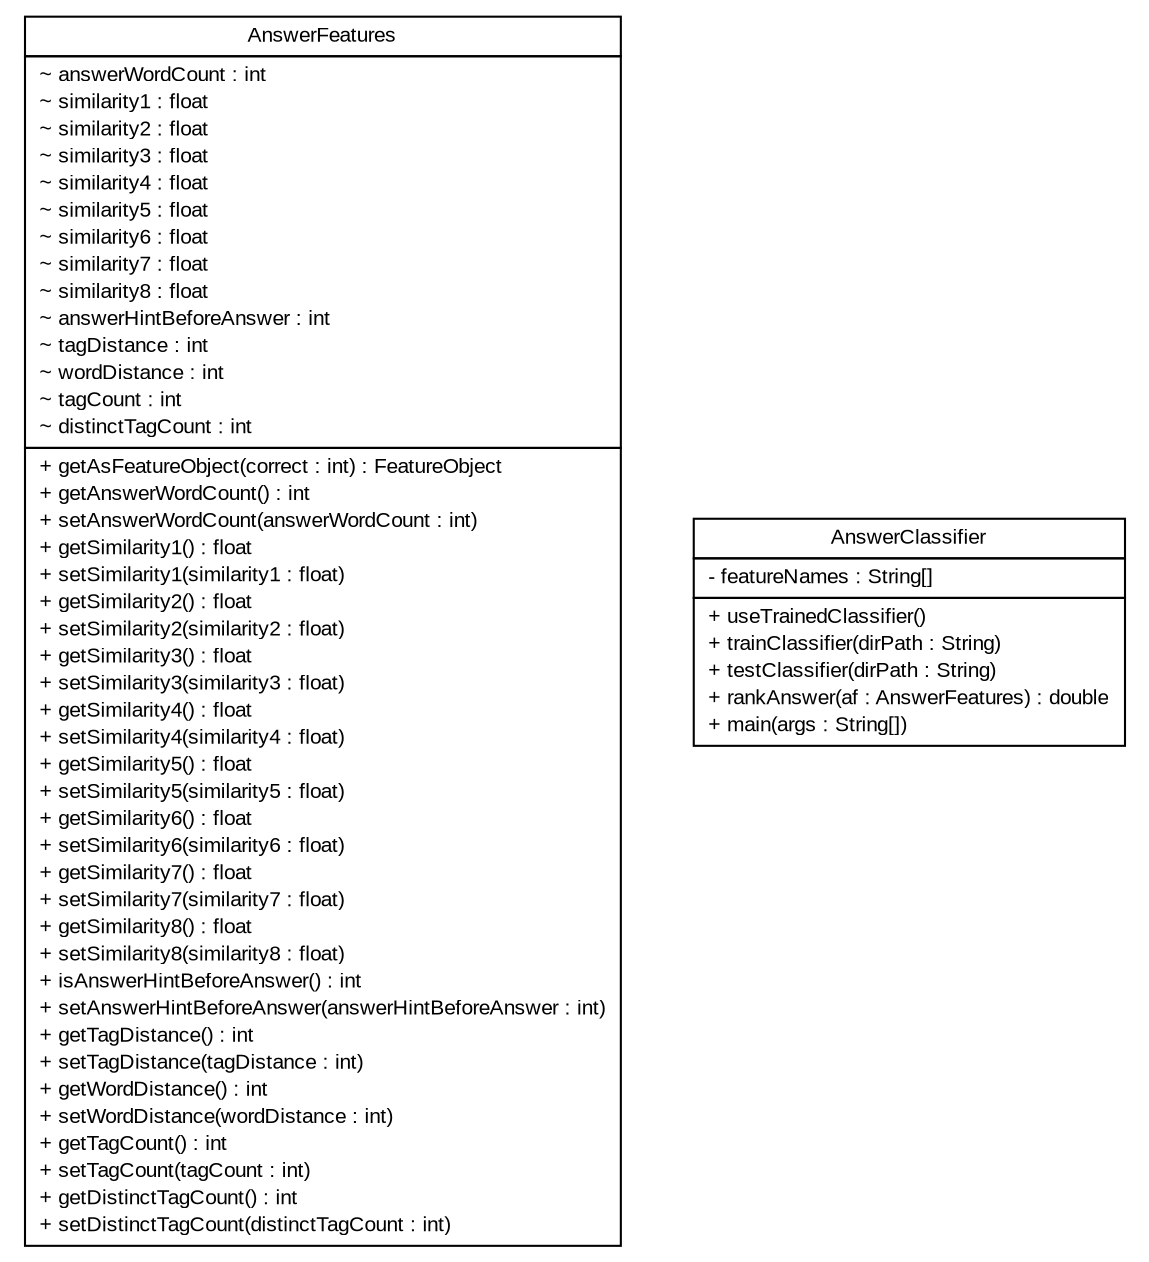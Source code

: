 #!/usr/local/bin/dot
#
# Class diagram 
# Generated by UMLGraph version 5.2 (http://www.umlgraph.org/)
#

digraph G {
	edge [fontname="arial",fontsize=10,labelfontname="arial",labelfontsize=10];
	node [fontname="arial",fontsize=10,shape=plaintext];
	nodesep=0.25;
	ranksep=0.5;
	// tud.iir.classification.qa.AnswerFeatures
	c945 [label=<<table title="tud.iir.classification.qa.AnswerFeatures" border="0" cellborder="1" cellspacing="0" cellpadding="2" port="p" href="./AnswerFeatures.html">
		<tr><td><table border="0" cellspacing="0" cellpadding="1">
<tr><td align="center" balign="center"> AnswerFeatures </td></tr>
		</table></td></tr>
		<tr><td><table border="0" cellspacing="0" cellpadding="1">
<tr><td align="left" balign="left"> ~ answerWordCount : int </td></tr>
<tr><td align="left" balign="left"> ~ similarity1 : float </td></tr>
<tr><td align="left" balign="left"> ~ similarity2 : float </td></tr>
<tr><td align="left" balign="left"> ~ similarity3 : float </td></tr>
<tr><td align="left" balign="left"> ~ similarity4 : float </td></tr>
<tr><td align="left" balign="left"> ~ similarity5 : float </td></tr>
<tr><td align="left" balign="left"> ~ similarity6 : float </td></tr>
<tr><td align="left" balign="left"> ~ similarity7 : float </td></tr>
<tr><td align="left" balign="left"> ~ similarity8 : float </td></tr>
<tr><td align="left" balign="left"> ~ answerHintBeforeAnswer : int </td></tr>
<tr><td align="left" balign="left"> ~ tagDistance : int </td></tr>
<tr><td align="left" balign="left"> ~ wordDistance : int </td></tr>
<tr><td align="left" balign="left"> ~ tagCount : int </td></tr>
<tr><td align="left" balign="left"> ~ distinctTagCount : int </td></tr>
		</table></td></tr>
		<tr><td><table border="0" cellspacing="0" cellpadding="1">
<tr><td align="left" balign="left"> + getAsFeatureObject(correct : int) : FeatureObject </td></tr>
<tr><td align="left" balign="left"> + getAnswerWordCount() : int </td></tr>
<tr><td align="left" balign="left"> + setAnswerWordCount(answerWordCount : int) </td></tr>
<tr><td align="left" balign="left"> + getSimilarity1() : float </td></tr>
<tr><td align="left" balign="left"> + setSimilarity1(similarity1 : float) </td></tr>
<tr><td align="left" balign="left"> + getSimilarity2() : float </td></tr>
<tr><td align="left" balign="left"> + setSimilarity2(similarity2 : float) </td></tr>
<tr><td align="left" balign="left"> + getSimilarity3() : float </td></tr>
<tr><td align="left" balign="left"> + setSimilarity3(similarity3 : float) </td></tr>
<tr><td align="left" balign="left"> + getSimilarity4() : float </td></tr>
<tr><td align="left" balign="left"> + setSimilarity4(similarity4 : float) </td></tr>
<tr><td align="left" balign="left"> + getSimilarity5() : float </td></tr>
<tr><td align="left" balign="left"> + setSimilarity5(similarity5 : float) </td></tr>
<tr><td align="left" balign="left"> + getSimilarity6() : float </td></tr>
<tr><td align="left" balign="left"> + setSimilarity6(similarity6 : float) </td></tr>
<tr><td align="left" balign="left"> + getSimilarity7() : float </td></tr>
<tr><td align="left" balign="left"> + setSimilarity7(similarity7 : float) </td></tr>
<tr><td align="left" balign="left"> + getSimilarity8() : float </td></tr>
<tr><td align="left" balign="left"> + setSimilarity8(similarity8 : float) </td></tr>
<tr><td align="left" balign="left"> + isAnswerHintBeforeAnswer() : int </td></tr>
<tr><td align="left" balign="left"> + setAnswerHintBeforeAnswer(answerHintBeforeAnswer : int) </td></tr>
<tr><td align="left" balign="left"> + getTagDistance() : int </td></tr>
<tr><td align="left" balign="left"> + setTagDistance(tagDistance : int) </td></tr>
<tr><td align="left" balign="left"> + getWordDistance() : int </td></tr>
<tr><td align="left" balign="left"> + setWordDistance(wordDistance : int) </td></tr>
<tr><td align="left" balign="left"> + getTagCount() : int </td></tr>
<tr><td align="left" balign="left"> + setTagCount(tagCount : int) </td></tr>
<tr><td align="left" balign="left"> + getDistinctTagCount() : int </td></tr>
<tr><td align="left" balign="left"> + setDistinctTagCount(distinctTagCount : int) </td></tr>
		</table></td></tr>
		</table>>, fontname="arial", fontcolor="black", fontsize=10.0];
	// tud.iir.classification.qa.AnswerClassifier
	c946 [label=<<table title="tud.iir.classification.qa.AnswerClassifier" border="0" cellborder="1" cellspacing="0" cellpadding="2" port="p" href="./AnswerClassifier.html">
		<tr><td><table border="0" cellspacing="0" cellpadding="1">
<tr><td align="center" balign="center"> AnswerClassifier </td></tr>
		</table></td></tr>
		<tr><td><table border="0" cellspacing="0" cellpadding="1">
<tr><td align="left" balign="left"> - featureNames : String[] </td></tr>
		</table></td></tr>
		<tr><td><table border="0" cellspacing="0" cellpadding="1">
<tr><td align="left" balign="left"> + useTrainedClassifier() </td></tr>
<tr><td align="left" balign="left"> + trainClassifier(dirPath : String) </td></tr>
<tr><td align="left" balign="left"> + testClassifier(dirPath : String) </td></tr>
<tr><td align="left" balign="left"> + rankAnswer(af : AnswerFeatures) : double </td></tr>
<tr><td align="left" balign="left"> + main(args : String[]) </td></tr>
		</table></td></tr>
		</table>>, fontname="arial", fontcolor="black", fontsize=10.0];
}

